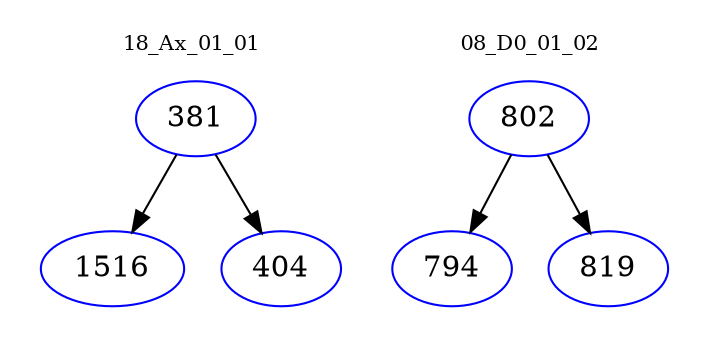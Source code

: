 digraph{
subgraph cluster_0 {
color = white
label = "18_Ax_01_01";
fontsize=10;
T0_381 [label="381", color="blue"]
T0_381 -> T0_1516 [color="black"]
T0_1516 [label="1516", color="blue"]
T0_381 -> T0_404 [color="black"]
T0_404 [label="404", color="blue"]
}
subgraph cluster_1 {
color = white
label = "08_D0_01_02";
fontsize=10;
T1_802 [label="802", color="blue"]
T1_802 -> T1_794 [color="black"]
T1_794 [label="794", color="blue"]
T1_802 -> T1_819 [color="black"]
T1_819 [label="819", color="blue"]
}
}
